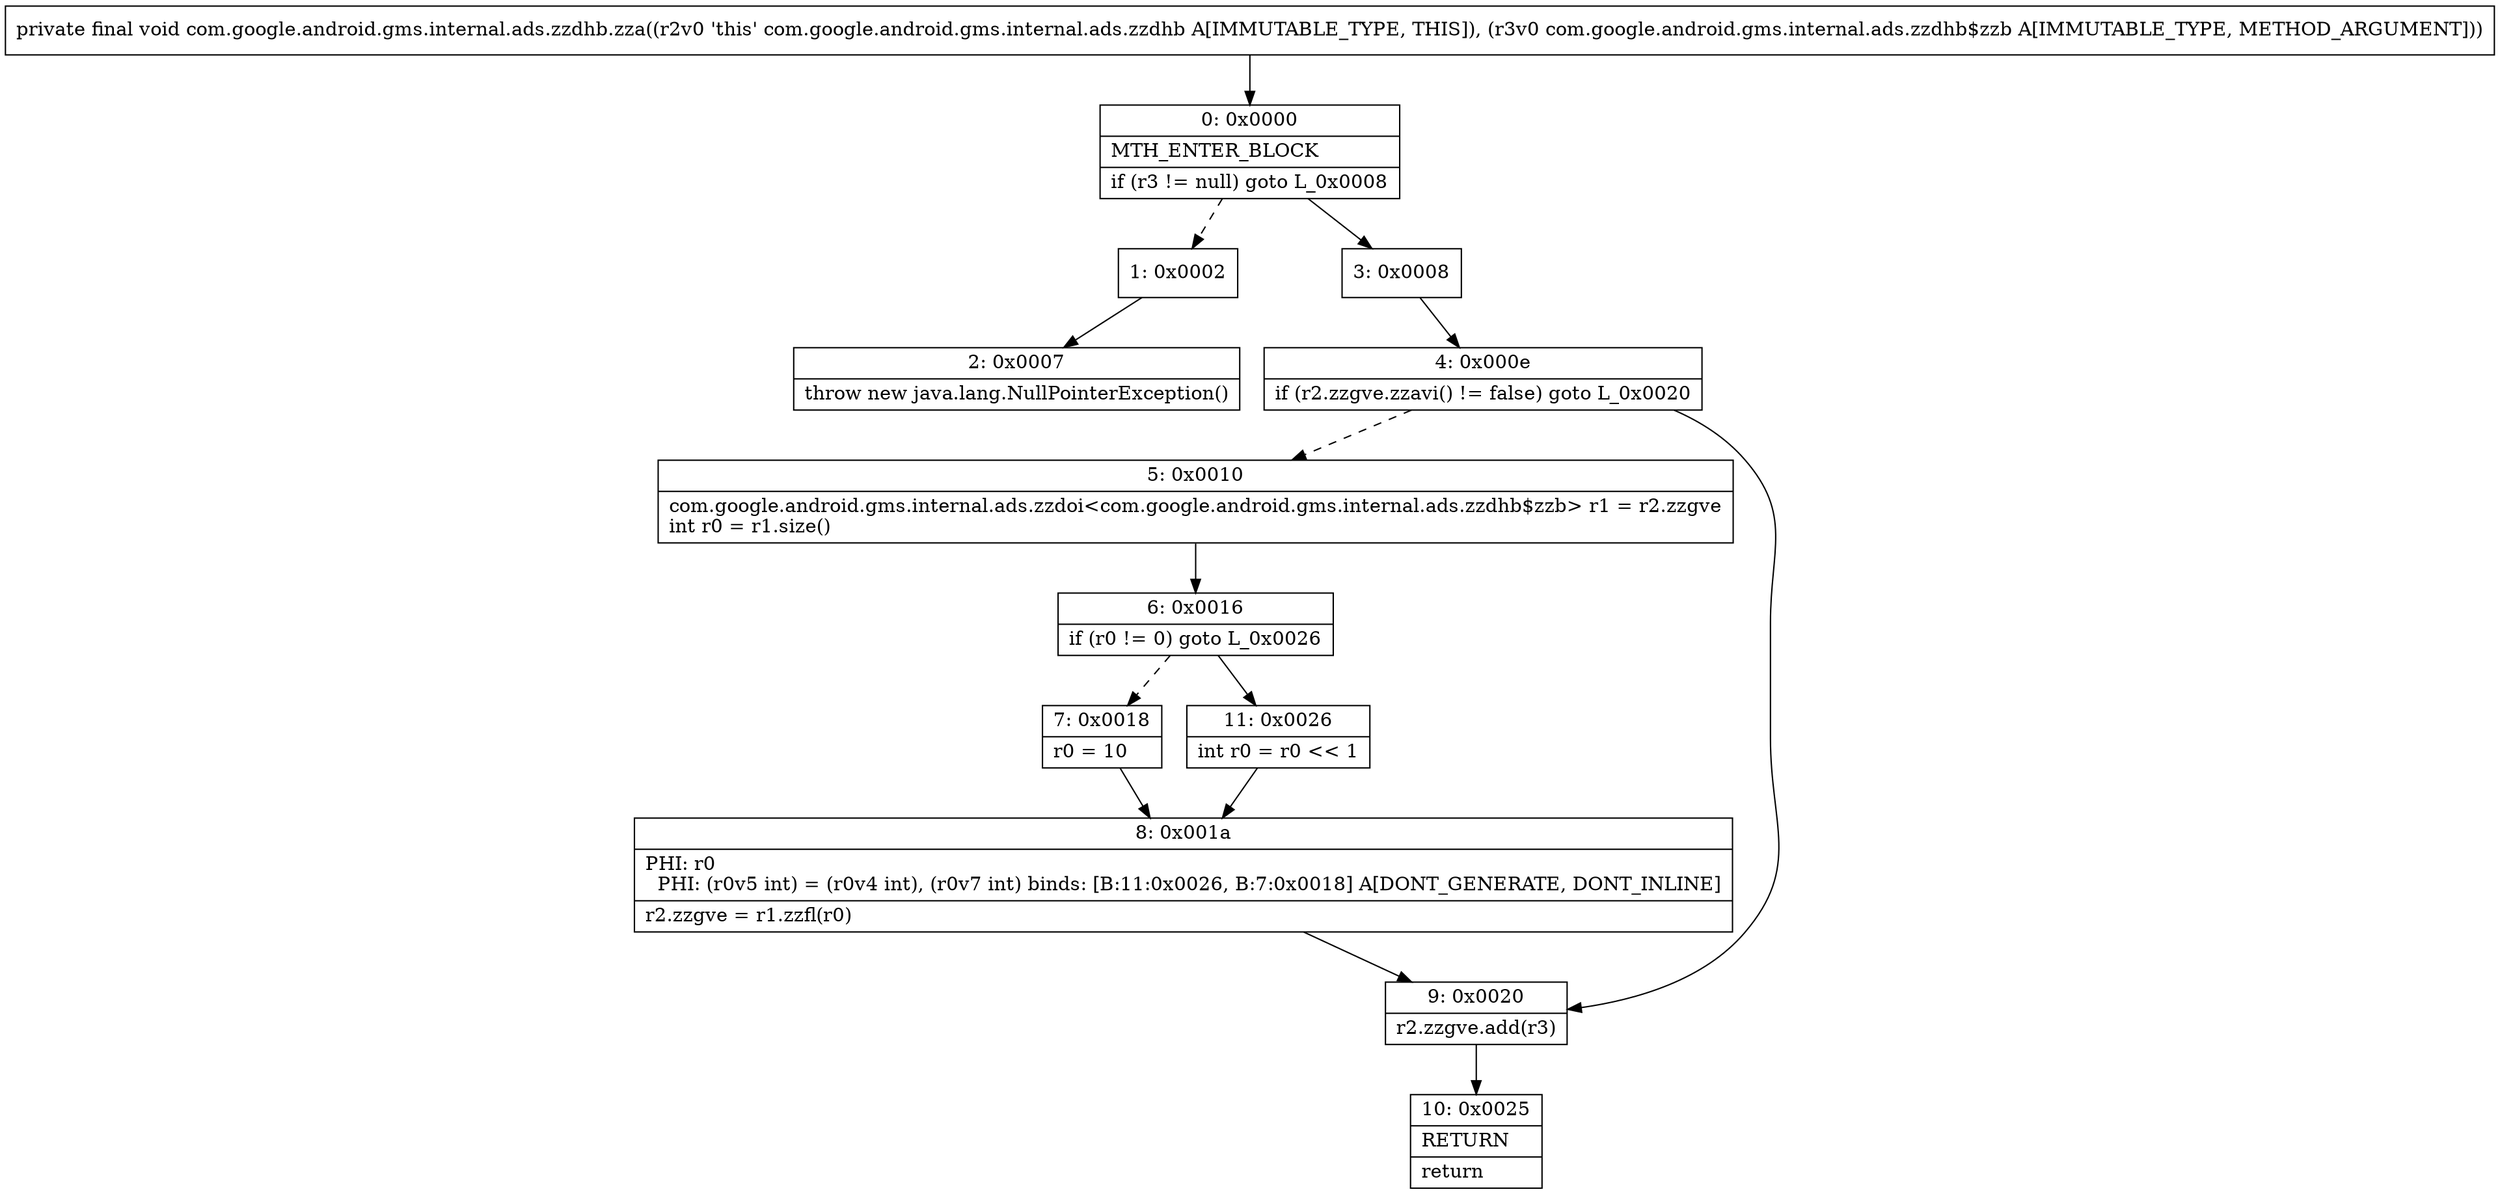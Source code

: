 digraph "CFG forcom.google.android.gms.internal.ads.zzdhb.zza(Lcom\/google\/android\/gms\/internal\/ads\/zzdhb$zzb;)V" {
Node_0 [shape=record,label="{0\:\ 0x0000|MTH_ENTER_BLOCK\l|if (r3 != null) goto L_0x0008\l}"];
Node_1 [shape=record,label="{1\:\ 0x0002}"];
Node_2 [shape=record,label="{2\:\ 0x0007|throw new java.lang.NullPointerException()\l}"];
Node_3 [shape=record,label="{3\:\ 0x0008}"];
Node_4 [shape=record,label="{4\:\ 0x000e|if (r2.zzgve.zzavi() != false) goto L_0x0020\l}"];
Node_5 [shape=record,label="{5\:\ 0x0010|com.google.android.gms.internal.ads.zzdoi\<com.google.android.gms.internal.ads.zzdhb$zzb\> r1 = r2.zzgve\lint r0 = r1.size()\l}"];
Node_6 [shape=record,label="{6\:\ 0x0016|if (r0 != 0) goto L_0x0026\l}"];
Node_7 [shape=record,label="{7\:\ 0x0018|r0 = 10\l}"];
Node_8 [shape=record,label="{8\:\ 0x001a|PHI: r0 \l  PHI: (r0v5 int) = (r0v4 int), (r0v7 int) binds: [B:11:0x0026, B:7:0x0018] A[DONT_GENERATE, DONT_INLINE]\l|r2.zzgve = r1.zzfl(r0)\l}"];
Node_9 [shape=record,label="{9\:\ 0x0020|r2.zzgve.add(r3)\l}"];
Node_10 [shape=record,label="{10\:\ 0x0025|RETURN\l|return\l}"];
Node_11 [shape=record,label="{11\:\ 0x0026|int r0 = r0 \<\< 1\l}"];
MethodNode[shape=record,label="{private final void com.google.android.gms.internal.ads.zzdhb.zza((r2v0 'this' com.google.android.gms.internal.ads.zzdhb A[IMMUTABLE_TYPE, THIS]), (r3v0 com.google.android.gms.internal.ads.zzdhb$zzb A[IMMUTABLE_TYPE, METHOD_ARGUMENT])) }"];
MethodNode -> Node_0;
Node_0 -> Node_1[style=dashed];
Node_0 -> Node_3;
Node_1 -> Node_2;
Node_3 -> Node_4;
Node_4 -> Node_5[style=dashed];
Node_4 -> Node_9;
Node_5 -> Node_6;
Node_6 -> Node_7[style=dashed];
Node_6 -> Node_11;
Node_7 -> Node_8;
Node_8 -> Node_9;
Node_9 -> Node_10;
Node_11 -> Node_8;
}

